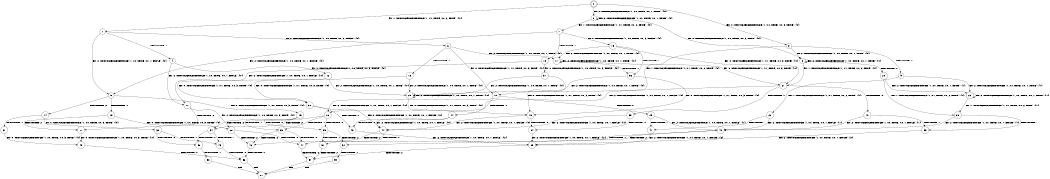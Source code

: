 digraph BCG {
size = "7, 10.5";
center = TRUE;
node [shape = circle];
0 [peripheries = 2];
0 -> 1 [label = "EX !1 !ATOMIC_EXCH_BRANCH (1, +1, TRUE, +0, 2, TRUE) !{0}"];
0 -> 2 [label = "EX !2 !ATOMIC_EXCH_BRANCH (1, +0, TRUE, +0, 1, TRUE) !{0}"];
0 -> 3 [label = "EX !0 !ATOMIC_EXCH_BRANCH (1, +0, TRUE, +0, 3, TRUE) !{0}"];
1 -> 4 [label = "TERMINATE !1"];
1 -> 5 [label = "EX !2 !ATOMIC_EXCH_BRANCH (1, +0, TRUE, +0, 1, FALSE) !{0}"];
1 -> 6 [label = "EX !0 !ATOMIC_EXCH_BRANCH (1, +0, TRUE, +0, 3, FALSE) !{0}"];
2 -> 7 [label = "EX !1 !ATOMIC_EXCH_BRANCH (1, +1, TRUE, +0, 2, TRUE) !{0}"];
2 -> 8 [label = "EX !0 !ATOMIC_EXCH_BRANCH (1, +0, TRUE, +0, 3, TRUE) !{0}"];
2 -> 2 [label = "EX !2 !ATOMIC_EXCH_BRANCH (1, +0, TRUE, +0, 1, TRUE) !{0}"];
3 -> 9 [label = "TERMINATE !0"];
3 -> 10 [label = "EX !1 !ATOMIC_EXCH_BRANCH (1, +1, TRUE, +0, 2, TRUE) !{0}"];
3 -> 8 [label = "EX !2 !ATOMIC_EXCH_BRANCH (1, +0, TRUE, +0, 1, TRUE) !{0}"];
4 -> 11 [label = "EX !2 !ATOMIC_EXCH_BRANCH (1, +0, TRUE, +0, 1, FALSE) !{0}"];
4 -> 12 [label = "EX !0 !ATOMIC_EXCH_BRANCH (1, +0, TRUE, +0, 3, FALSE) !{0}"];
5 -> 13 [label = "TERMINATE !1"];
5 -> 14 [label = "TERMINATE !2"];
5 -> 15 [label = "EX !0 !ATOMIC_EXCH_BRANCH (1, +0, TRUE, +0, 3, TRUE) !{0}"];
6 -> 16 [label = "TERMINATE !1"];
6 -> 17 [label = "EX !2 !ATOMIC_EXCH_BRANCH (1, +0, TRUE, +0, 1, TRUE) !{0}"];
6 -> 10 [label = "EX !0 !ATOMIC_EXCH_BRANCH (1, +1, TRUE, +0, 3, TRUE) !{0}"];
7 -> 18 [label = "TERMINATE !1"];
7 -> 19 [label = "EX !0 !ATOMIC_EXCH_BRANCH (1, +0, TRUE, +0, 3, FALSE) !{0}"];
7 -> 5 [label = "EX !2 !ATOMIC_EXCH_BRANCH (1, +0, TRUE, +0, 1, FALSE) !{0}"];
8 -> 20 [label = "TERMINATE !0"];
8 -> 21 [label = "EX !1 !ATOMIC_EXCH_BRANCH (1, +1, TRUE, +0, 2, TRUE) !{0}"];
8 -> 8 [label = "EX !2 !ATOMIC_EXCH_BRANCH (1, +0, TRUE, +0, 1, TRUE) !{0}"];
9 -> 22 [label = "EX !1 !ATOMIC_EXCH_BRANCH (1, +1, TRUE, +0, 2, TRUE) !{1}"];
9 -> 23 [label = "EX !2 !ATOMIC_EXCH_BRANCH (1, +0, TRUE, +0, 1, TRUE) !{1}"];
10 -> 24 [label = "TERMINATE !1"];
10 -> 25 [label = "TERMINATE !0"];
10 -> 26 [label = "EX !2 !ATOMIC_EXCH_BRANCH (1, +0, TRUE, +0, 1, FALSE) !{0}"];
11 -> 27 [label = "TERMINATE !2"];
11 -> 28 [label = "EX !0 !ATOMIC_EXCH_BRANCH (1, +0, TRUE, +0, 3, TRUE) !{0}"];
12 -> 29 [label = "EX !2 !ATOMIC_EXCH_BRANCH (1, +0, TRUE, +0, 1, TRUE) !{0}"];
12 -> 30 [label = "EX !0 !ATOMIC_EXCH_BRANCH (1, +1, TRUE, +0, 3, TRUE) !{0}"];
13 -> 27 [label = "TERMINATE !2"];
13 -> 28 [label = "EX !0 !ATOMIC_EXCH_BRANCH (1, +0, TRUE, +0, 3, TRUE) !{0}"];
14 -> 31 [label = "TERMINATE !1"];
14 -> 32 [label = "EX !0 !ATOMIC_EXCH_BRANCH (1, +0, TRUE, +0, 3, TRUE) !{0}"];
15 -> 33 [label = "TERMINATE !1"];
15 -> 34 [label = "TERMINATE !2"];
15 -> 35 [label = "TERMINATE !0"];
16 -> 29 [label = "EX !2 !ATOMIC_EXCH_BRANCH (1, +0, TRUE, +0, 1, TRUE) !{0}"];
16 -> 30 [label = "EX !0 !ATOMIC_EXCH_BRANCH (1, +1, TRUE, +0, 3, TRUE) !{0}"];
17 -> 36 [label = "TERMINATE !1"];
17 -> 17 [label = "EX !2 !ATOMIC_EXCH_BRANCH (1, +0, TRUE, +0, 1, TRUE) !{0}"];
17 -> 21 [label = "EX !0 !ATOMIC_EXCH_BRANCH (1, +1, TRUE, +0, 3, TRUE) !{0}"];
18 -> 37 [label = "EX !0 !ATOMIC_EXCH_BRANCH (1, +0, TRUE, +0, 3, FALSE) !{0}"];
18 -> 11 [label = "EX !2 !ATOMIC_EXCH_BRANCH (1, +0, TRUE, +0, 1, FALSE) !{0}"];
19 -> 36 [label = "TERMINATE !1"];
19 -> 17 [label = "EX !2 !ATOMIC_EXCH_BRANCH (1, +0, TRUE, +0, 1, TRUE) !{0}"];
19 -> 21 [label = "EX !0 !ATOMIC_EXCH_BRANCH (1, +1, TRUE, +0, 3, TRUE) !{0}"];
20 -> 38 [label = "EX !1 !ATOMIC_EXCH_BRANCH (1, +1, TRUE, +0, 2, TRUE) !{1}"];
20 -> 23 [label = "EX !2 !ATOMIC_EXCH_BRANCH (1, +0, TRUE, +0, 1, TRUE) !{1}"];
21 -> 39 [label = "TERMINATE !1"];
21 -> 40 [label = "TERMINATE !0"];
21 -> 26 [label = "EX !2 !ATOMIC_EXCH_BRANCH (1, +0, TRUE, +0, 1, FALSE) !{0}"];
22 -> 41 [label = "TERMINATE !1"];
22 -> 42 [label = "EX !2 !ATOMIC_EXCH_BRANCH (1, +0, TRUE, +0, 1, FALSE) !{1}"];
23 -> 38 [label = "EX !1 !ATOMIC_EXCH_BRANCH (1, +1, TRUE, +0, 2, TRUE) !{1}"];
23 -> 23 [label = "EX !2 !ATOMIC_EXCH_BRANCH (1, +0, TRUE, +0, 1, TRUE) !{1}"];
24 -> 43 [label = "TERMINATE !0"];
24 -> 44 [label = "EX !2 !ATOMIC_EXCH_BRANCH (1, +0, TRUE, +0, 1, FALSE) !{0}"];
25 -> 41 [label = "TERMINATE !1"];
25 -> 42 [label = "EX !2 !ATOMIC_EXCH_BRANCH (1, +0, TRUE, +0, 1, FALSE) !{1}"];
26 -> 33 [label = "TERMINATE !1"];
26 -> 34 [label = "TERMINATE !2"];
26 -> 35 [label = "TERMINATE !0"];
27 -> 45 [label = "EX !0 !ATOMIC_EXCH_BRANCH (1, +0, TRUE, +0, 3, TRUE) !{0}"];
28 -> 46 [label = "TERMINATE !2"];
28 -> 47 [label = "TERMINATE !0"];
29 -> 29 [label = "EX !2 !ATOMIC_EXCH_BRANCH (1, +0, TRUE, +0, 1, TRUE) !{0}"];
29 -> 48 [label = "EX !0 !ATOMIC_EXCH_BRANCH (1, +1, TRUE, +0, 3, TRUE) !{0}"];
30 -> 43 [label = "TERMINATE !0"];
30 -> 44 [label = "EX !2 !ATOMIC_EXCH_BRANCH (1, +0, TRUE, +0, 1, FALSE) !{0}"];
31 -> 45 [label = "EX !0 !ATOMIC_EXCH_BRANCH (1, +0, TRUE, +0, 3, TRUE) !{0}"];
32 -> 49 [label = "TERMINATE !1"];
32 -> 50 [label = "TERMINATE !0"];
33 -> 46 [label = "TERMINATE !2"];
33 -> 47 [label = "TERMINATE !0"];
34 -> 49 [label = "TERMINATE !1"];
34 -> 50 [label = "TERMINATE !0"];
35 -> 51 [label = "TERMINATE !1"];
35 -> 52 [label = "TERMINATE !2"];
36 -> 29 [label = "EX !2 !ATOMIC_EXCH_BRANCH (1, +0, TRUE, +0, 1, TRUE) !{0}"];
36 -> 48 [label = "EX !0 !ATOMIC_EXCH_BRANCH (1, +1, TRUE, +0, 3, TRUE) !{0}"];
37 -> 29 [label = "EX !2 !ATOMIC_EXCH_BRANCH (1, +0, TRUE, +0, 1, TRUE) !{0}"];
37 -> 48 [label = "EX !0 !ATOMIC_EXCH_BRANCH (1, +1, TRUE, +0, 3, TRUE) !{0}"];
38 -> 53 [label = "TERMINATE !1"];
38 -> 42 [label = "EX !2 !ATOMIC_EXCH_BRANCH (1, +0, TRUE, +0, 1, FALSE) !{1}"];
39 -> 54 [label = "TERMINATE !0"];
39 -> 44 [label = "EX !2 !ATOMIC_EXCH_BRANCH (1, +0, TRUE, +0, 1, FALSE) !{0}"];
40 -> 53 [label = "TERMINATE !1"];
40 -> 42 [label = "EX !2 !ATOMIC_EXCH_BRANCH (1, +0, TRUE, +0, 1, FALSE) !{1}"];
41 -> 55 [label = "EX !2 !ATOMIC_EXCH_BRANCH (1, +0, TRUE, +0, 1, FALSE) !{2}"];
42 -> 51 [label = "TERMINATE !1"];
42 -> 52 [label = "TERMINATE !2"];
43 -> 55 [label = "EX !2 !ATOMIC_EXCH_BRANCH (1, +0, TRUE, +0, 1, FALSE) !{2}"];
44 -> 46 [label = "TERMINATE !2"];
44 -> 47 [label = "TERMINATE !0"];
45 -> 56 [label = "TERMINATE !0"];
46 -> 56 [label = "TERMINATE !0"];
47 -> 57 [label = "TERMINATE !2"];
48 -> 54 [label = "TERMINATE !0"];
48 -> 44 [label = "EX !2 !ATOMIC_EXCH_BRANCH (1, +0, TRUE, +0, 1, FALSE) !{0}"];
49 -> 56 [label = "TERMINATE !0"];
50 -> 58 [label = "TERMINATE !1"];
51 -> 57 [label = "TERMINATE !2"];
52 -> 59 [label = "TERMINATE !1"];
53 -> 55 [label = "EX !2 !ATOMIC_EXCH_BRANCH (1, +0, TRUE, +0, 1, FALSE) !{2}"];
54 -> 55 [label = "EX !2 !ATOMIC_EXCH_BRANCH (1, +0, TRUE, +0, 1, FALSE) !{2}"];
55 -> 57 [label = "TERMINATE !2"];
56 -> 60 [label = "exit"];
57 -> 60 [label = "exit"];
58 -> 60 [label = "exit"];
59 -> 60 [label = "exit"];
}
